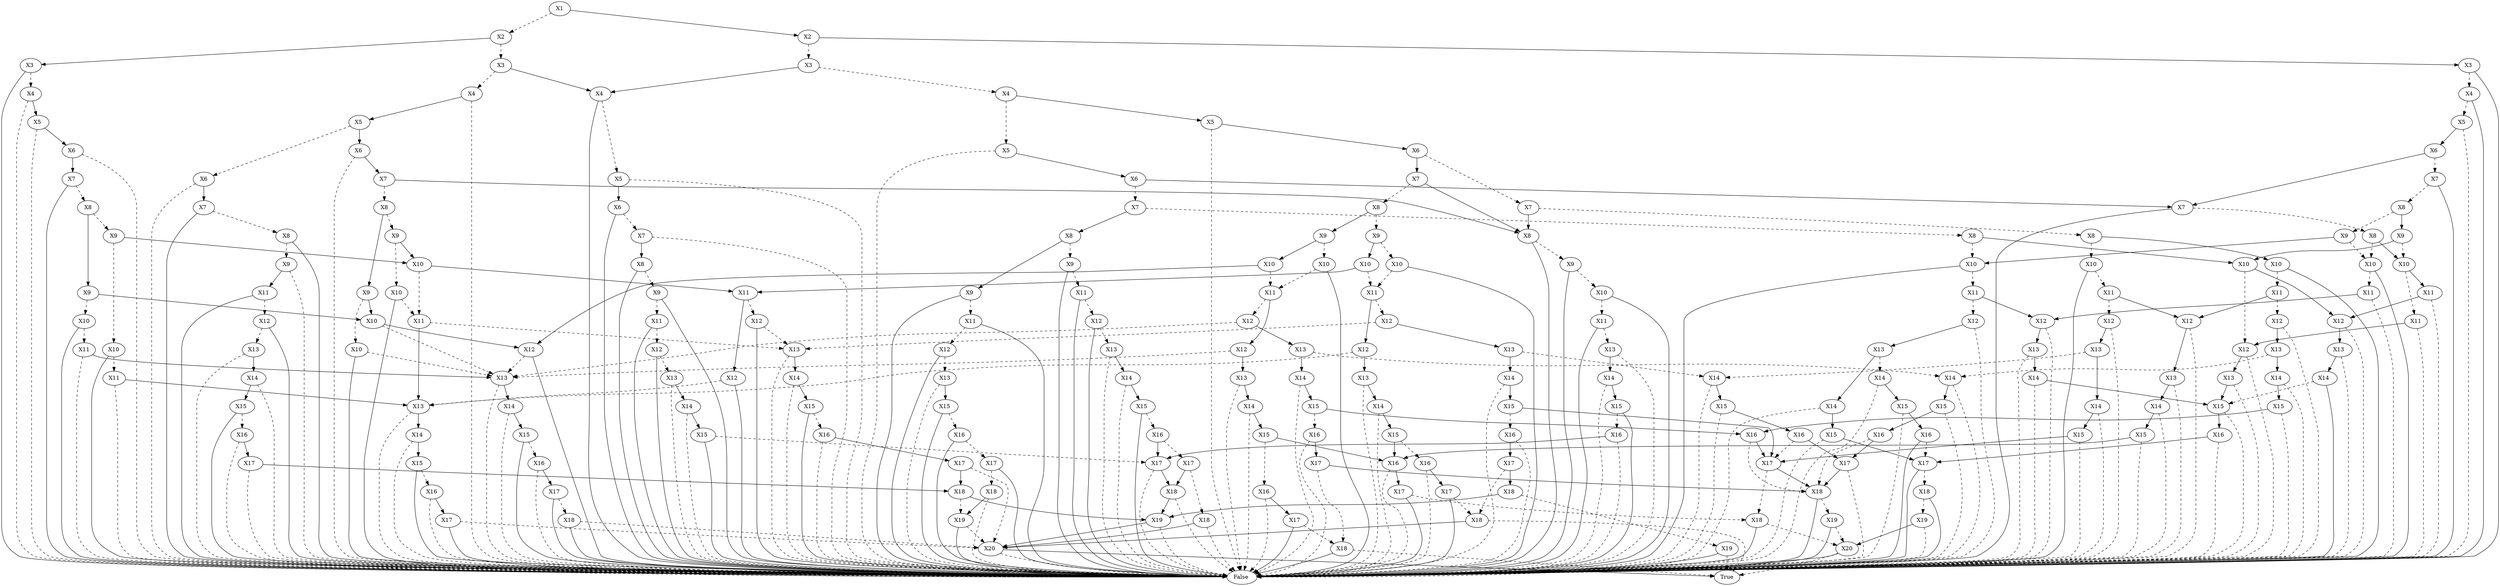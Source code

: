 digraph{139779464104544[label=X1]139779636576064[label="X2"]
139779464104544 -> 139779636576064[style=dashed label="" fontcolor = gray]
139779480999136[label="X3"]
139779636576064 -> 139779480999136[style=dashed label="" fontcolor = gray]
139779481006192[label="X4"]
139779480999136 -> 139779481006192[style=dashed label="" fontcolor = gray]
139779188255728[label="False"]
139779481006192 -> 139779188255728[style=dashed label="" fontcolor = gray]
139779486195936[label="X5 "]
139779481006192 -> 139779486195936 [label="" fontcolor = gray]
139779187907488[label="X6"]
139779486195936 -> 139779187907488[style=dashed label="" fontcolor = gray]
139779188255728[label="False"]
139779187907488 -> 139779188255728[style=dashed label="" fontcolor = gray]
139779187904512[label="X7 "]
139779187907488 -> 139779187904512 [label="" fontcolor = gray]
139779187905040[label="X8"]
139779187904512 -> 139779187905040[style=dashed label="" fontcolor = gray]
139779187914544[label="X9"]
139779187905040 -> 139779187914544[style=dashed label="" fontcolor = gray]
139779188255728[label="False"]
139779187914544 -> 139779188255728[style=dashed label="" fontcolor = gray]
139779187916416[label="X11 "]
139779187914544 -> 139779187916416 [label="" fontcolor = gray]
139779187904800[label="X12"]
139779187916416 -> 139779187904800[style=dashed label="" fontcolor = gray]
139779187914592[label="X13"]
139779187904800 -> 139779187914592[style=dashed label="" fontcolor = gray]
139779188255728[label="False"]
139779187914592 -> 139779188255728[style=dashed label="" fontcolor = gray]
139779187915840[label="X14 "]
139779187914592 -> 139779187915840 [label="" fontcolor = gray]
139779188255728[label="False"]
139779187915840 -> 139779188255728[style=dashed label="" fontcolor = gray]
139779187915792[label="X15 "]
139779187915840 -> 139779187915792 [label="" fontcolor = gray]
139779187915648[label="X16"]
139779187915792 -> 139779187915648[style=dashed label="" fontcolor = gray]
139779188255728[label="False"]
139779187915648 -> 139779188255728[style=dashed label="" fontcolor = gray]
139779187913872[label="X17 "]
139779187915648 -> 139779187913872 [label="" fontcolor = gray]
139779188255728[label="False"]
139779187913872 -> 139779188255728[style=dashed label="" fontcolor = gray]
139779187915552[label="X18 "]
139779187913872 -> 139779187915552 [label="" fontcolor = gray]
139779187914448[label="X19"]
139779187915552 -> 139779187914448[style=dashed label="" fontcolor = gray]
139779187903120[label="X20"]
139779187914448 -> 139779187903120[style=dashed label="" fontcolor = gray]
139779188255728[label="False"]
139779187903120 -> 139779188255728[style=dashed label="" fontcolor = gray]
139779188252032[label="True "]
139779187903120 -> 139779188252032 [label="" fontcolor = gray]
139779188255728[label="False "]
139779187914448 -> 139779188255728 [label="" fontcolor = gray]
139779187916224[label="X19 "]
139779187915552 -> 139779187916224 [label="" fontcolor = gray]
139779188255728[label="False"]
139779187916224 -> 139779188255728[style=dashed label="" fontcolor = gray]
139779187903120[label="X20 "]
139779187916224 -> 139779187903120 [label="" fontcolor = gray]
139779188255728[label="False "]
139779187915792 -> 139779188255728 [label="" fontcolor = gray]
139779188255728[label="False "]
139779187904800 -> 139779188255728 [label="" fontcolor = gray]
139779188255728[label="False "]
139779187916416 -> 139779188255728 [label="" fontcolor = gray]
139779188255728[label="False "]
139779187905040 -> 139779188255728 [label="" fontcolor = gray]
139779188255728[label="False "]
139779187904512 -> 139779188255728 [label="" fontcolor = gray]
139779187915168[label="X6 "]
139779486195936 -> 139779187915168 [label="" fontcolor = gray]
139779188255728[label="False"]
139779187915168 -> 139779188255728[style=dashed label="" fontcolor = gray]
139779187904272[label="X7 "]
139779187915168 -> 139779187904272 [label="" fontcolor = gray]
139779187913104[label="X8"]
139779187904272 -> 139779187913104[style=dashed label="" fontcolor = gray]
139779187904032[label="X9"]
139779187913104 -> 139779187904032[style=dashed label="" fontcolor = gray]
139779187906480[label="X10"]
139779187904032 -> 139779187906480[style=dashed label="" fontcolor = gray]
139779187909408[label="X11"]
139779187906480 -> 139779187909408[style=dashed label="" fontcolor = gray]
139779187914640[label="X13"]
139779187909408 -> 139779187914640[style=dashed label="" fontcolor = gray]
139779188255728[label="False"]
139779187914640 -> 139779188255728[style=dashed label="" fontcolor = gray]
139779187903024[label="X14 "]
139779187914640 -> 139779187903024 [label="" fontcolor = gray]
139779188255728[label="False"]
139779187903024 -> 139779188255728[style=dashed label="" fontcolor = gray]
139779187911472[label="X15 "]
139779187903024 -> 139779187911472 [label="" fontcolor = gray]
139779187915696[label="X16"]
139779187911472 -> 139779187915696[style=dashed label="" fontcolor = gray]
139779188255728[label="False"]
139779187915696 -> 139779188255728[style=dashed label="" fontcolor = gray]
139779187901248[label="X17 "]
139779187915696 -> 139779187901248 [label="" fontcolor = gray]
139779187903120[label="X20"]
139779187901248 -> 139779187903120[style=dashed label="" fontcolor = gray]
139779187915552[label="X18 "]
139779187901248 -> 139779187915552 [label="" fontcolor = gray]
139779188255728[label="False "]
139779187911472 -> 139779188255728 [label="" fontcolor = gray]
139779187914064[label="X13 "]
139779187909408 -> 139779187914064 [label="" fontcolor = gray]
139779188255728[label="False"]
139779187914064 -> 139779188255728[style=dashed label="" fontcolor = gray]
139779187907440[label="X14 "]
139779187914064 -> 139779187907440 [label="" fontcolor = gray]
139779188255728[label="False"]
139779187907440 -> 139779188255728[style=dashed label="" fontcolor = gray]
139779187915216[label="X15 "]
139779187907440 -> 139779187915216 [label="" fontcolor = gray]
139779187916704[label="X16"]
139779187915216 -> 139779187916704[style=dashed label="" fontcolor = gray]
139779188255728[label="False"]
139779187916704 -> 139779188255728[style=dashed label="" fontcolor = gray]
139779187915360[label="X17 "]
139779187916704 -> 139779187915360 [label="" fontcolor = gray]
139779187903120[label="X20"]
139779187915360 -> 139779187903120[style=dashed label="" fontcolor = gray]
139779188255728[label="False "]
139779187915360 -> 139779188255728 [label="" fontcolor = gray]
139779188255728[label="False "]
139779187915216 -> 139779188255728 [label="" fontcolor = gray]
139779188255728[label="False "]
139779187906480 -> 139779188255728 [label="" fontcolor = gray]
139779187915264[label="X10 "]
139779187904032 -> 139779187915264 [label="" fontcolor = gray]
139779187909408[label="X11"]
139779187915264 -> 139779187909408[style=dashed label="" fontcolor = gray]
139779187912240[label="X11 "]
139779187915264 -> 139779187912240 [label="" fontcolor = gray]
139779187910944[label="X12"]
139779187912240 -> 139779187910944[style=dashed label="" fontcolor = gray]
139779187914640[label="X13"]
139779187910944 -> 139779187914640[style=dashed label="" fontcolor = gray]
139779188255728[label="False "]
139779187910944 -> 139779188255728 [label="" fontcolor = gray]
139779187910800[label="X12 "]
139779187912240 -> 139779187910800 [label="" fontcolor = gray]
139779187914064[label="X13"]
139779187910800 -> 139779187914064[style=dashed label="" fontcolor = gray]
139779188255728[label="False "]
139779187910800 -> 139779188255728 [label="" fontcolor = gray]
139779187903984[label="X9 "]
139779187913104 -> 139779187903984 [label="" fontcolor = gray]
139779187914256[label="X10"]
139779187903984 -> 139779187914256[style=dashed label="" fontcolor = gray]
139779187911088[label="X13"]
139779187914256 -> 139779187911088[style=dashed label="" fontcolor = gray]
139779188255728[label="False"]
139779187911088 -> 139779188255728[style=dashed label="" fontcolor = gray]
139779187904704[label="X14 "]
139779187911088 -> 139779187904704 [label="" fontcolor = gray]
139779188255728[label="False"]
139779187904704 -> 139779188255728[style=dashed label="" fontcolor = gray]
139779187906864[label="X15 "]
139779187904704 -> 139779187906864 [label="" fontcolor = gray]
139779187909312[label="X16"]
139779187906864 -> 139779187909312[style=dashed label="" fontcolor = gray]
139779188255728[label="False"]
139779187909312 -> 139779188255728[style=dashed label="" fontcolor = gray]
139779187910896[label="X17 "]
139779187909312 -> 139779187910896 [label="" fontcolor = gray]
139779187911232[label="X18"]
139779187910896 -> 139779187911232[style=dashed label="" fontcolor = gray]
139779187903120[label="X20"]
139779187911232 -> 139779187903120[style=dashed label="" fontcolor = gray]
139779188255728[label="False "]
139779187911232 -> 139779188255728 [label="" fontcolor = gray]
139779188255728[label="False "]
139779187910896 -> 139779188255728 [label="" fontcolor = gray]
139779188255728[label="False "]
139779187906864 -> 139779188255728 [label="" fontcolor = gray]
139779188255728[label="False "]
139779187914256 -> 139779188255728 [label="" fontcolor = gray]
139779187913680[label="X10 "]
139779187903984 -> 139779187913680 [label="" fontcolor = gray]
139779187911088[label="X13"]
139779187913680 -> 139779187911088[style=dashed label="" fontcolor = gray]
139779187905808[label="X12 "]
139779187913680 -> 139779187905808 [label="" fontcolor = gray]
139779187911088[label="X13"]
139779187905808 -> 139779187911088[style=dashed label="" fontcolor = gray]
139779188255728[label="False "]
139779187905808 -> 139779188255728 [label="" fontcolor = gray]
139779187913776[label="X8 "]
139779187904272 -> 139779187913776 [label="" fontcolor = gray]
139779187916608[label="X9"]
139779187913776 -> 139779187916608[style=dashed label="" fontcolor = gray]
139779187903840[label="X10"]
139779187916608 -> 139779187903840[style=dashed label="" fontcolor = gray]
139779187901728[label="X11"]
139779187903840 -> 139779187901728[style=dashed label="" fontcolor = gray]
139779187911808[label="X13"]
139779187901728 -> 139779187911808[style=dashed label="" fontcolor = gray]
139779188255728[label="False"]
139779187911808 -> 139779188255728[style=dashed label="" fontcolor = gray]
139779187910128[label="X14 "]
139779187911808 -> 139779187910128 [label="" fontcolor = gray]
139779188255728[label="False"]
139779187910128 -> 139779188255728[style=dashed label="" fontcolor = gray]
139779187912528[label="X15 "]
139779187910128 -> 139779187912528 [label="" fontcolor = gray]
139779187905568[label="X16"]
139779187912528 -> 139779187905568[style=dashed label="" fontcolor = gray]
139779188255728[label="False"]
139779187905568 -> 139779188255728[style=dashed label="" fontcolor = gray]
139779187903504[label="X17 "]
139779187905568 -> 139779187903504 [label="" fontcolor = gray]
139779188255728[label="False"]
139779187903504 -> 139779188255728[style=dashed label="" fontcolor = gray]
139779187907536[label="X18 "]
139779187903504 -> 139779187907536 [label="" fontcolor = gray]
139779188255728[label="False"]
139779187907536 -> 139779188255728[style=dashed label="" fontcolor = gray]
139779187916224[label="X19 "]
139779187907536 -> 139779187916224 [label="" fontcolor = gray]
139779188255728[label="False "]
139779187912528 -> 139779188255728 [label="" fontcolor = gray]
139779188255728[label="False "]
139779187901728 -> 139779188255728 [label="" fontcolor = gray]
139779188255728[label="False "]
139779187903840 -> 139779188255728 [label="" fontcolor = gray]
139779188255728[label="False "]
139779187916608 -> 139779188255728 [label="" fontcolor = gray]
139779188255728[label="False "]
139779187913776 -> 139779188255728 [label="" fontcolor = gray]
139779486189936[label="X4 "]
139779480999136 -> 139779486189936 [label="" fontcolor = gray]
139779187906528[label="X5"]
139779486189936 -> 139779187906528[style=dashed label="" fontcolor = gray]
139779188255728[label="False"]
139779187906528 -> 139779188255728[style=dashed label="" fontcolor = gray]
139779187907104[label="X6 "]
139779187906528 -> 139779187907104 [label="" fontcolor = gray]
139779187905520[label="X7"]
139779187907104 -> 139779187905520[style=dashed label="" fontcolor = gray]
139779188255728[label="False"]
139779187905520 -> 139779188255728[style=dashed label="" fontcolor = gray]
139779187911136[label="X8 "]
139779187905520 -> 139779187911136 [label="" fontcolor = gray]
139779187907728[label="X9"]
139779187911136 -> 139779187907728[style=dashed label="" fontcolor = gray]
139779187908976[label="X11"]
139779187907728 -> 139779187908976[style=dashed label="" fontcolor = gray]
139779187907872[label="X12"]
139779187908976 -> 139779187907872[style=dashed label="" fontcolor = gray]
139779302708832[label="X13"]
139779187907872 -> 139779302708832[style=dashed label="" fontcolor = gray]
139779188255728[label="False"]
139779302708832 -> 139779188255728[style=dashed label="" fontcolor = gray]
139779214073408[label="X14 "]
139779302708832 -> 139779214073408 [label="" fontcolor = gray]
139779188255728[label="False"]
139779214073408 -> 139779188255728[style=dashed label="" fontcolor = gray]
139779188246992[label="X15 "]
139779214073408 -> 139779188246992 [label="" fontcolor = gray]
139779187903504[label="X17"]
139779188246992 -> 139779187903504[style=dashed label="" fontcolor = gray]
139779188255728[label="False "]
139779188246992 -> 139779188255728 [label="" fontcolor = gray]
139779188255728[label="False "]
139779187907872 -> 139779188255728 [label="" fontcolor = gray]
139779188255728[label="False "]
139779187908976 -> 139779188255728 [label="" fontcolor = gray]
139779188255728[label="False "]
139779187907728 -> 139779188255728 [label="" fontcolor = gray]
139779188255728[label="False "]
139779187911136 -> 139779188255728 [label="" fontcolor = gray]
139779188255728[label="False "]
139779187907104 -> 139779188255728 [label="" fontcolor = gray]
139779188255728[label="False "]
139779486189936 -> 139779188255728 [label="" fontcolor = gray]
139779636565072[label="X3 "]
139779636576064 -> 139779636565072 [label="" fontcolor = gray]
139779464107184[label="X4"]
139779636565072 -> 139779464107184[style=dashed label="" fontcolor = gray]
139779188255728[label="False"]
139779464107184 -> 139779188255728[style=dashed label="" fontcolor = gray]
139779302706384[label="X5 "]
139779464107184 -> 139779302706384 [label="" fontcolor = gray]
139779188255728[label="False"]
139779302706384 -> 139779188255728[style=dashed label="" fontcolor = gray]
139779486202992[label="X6 "]
139779302706384 -> 139779486202992 [label="" fontcolor = gray]
139779188255728[label="False"]
139779486202992 -> 139779188255728[style=dashed label="" fontcolor = gray]
139779187915456[label="X7 "]
139779486202992 -> 139779187915456 [label="" fontcolor = gray]
139779187913824[label="X8"]
139779187915456 -> 139779187913824[style=dashed label="" fontcolor = gray]
139779187901824[label="X9"]
139779187913824 -> 139779187901824[style=dashed label="" fontcolor = gray]
139779187902640[label="X10"]
139779187901824 -> 139779187902640[style=dashed label="" fontcolor = gray]
139779187908208[label="X11"]
139779187902640 -> 139779187908208[style=dashed label="" fontcolor = gray]
139779188255728[label="False"]
139779187908208 -> 139779188255728[style=dashed label="" fontcolor = gray]
139779187914064[label="X13 "]
139779187908208 -> 139779187914064 [label="" fontcolor = gray]
139779188255728[label="False "]
139779187902640 -> 139779188255728 [label="" fontcolor = gray]
139779187915264[label="X10 "]
139779187901824 -> 139779187915264 [label="" fontcolor = gray]
139779187913344[label="X9 "]
139779187913824 -> 139779187913344 [label="" fontcolor = gray]
139779187903744[label="X10"]
139779187913344 -> 139779187903744[style=dashed label="" fontcolor = gray]
139779187909600[label="X11"]
139779187903744 -> 139779187909600[style=dashed label="" fontcolor = gray]
139779188255728[label="False"]
139779187909600 -> 139779188255728[style=dashed label="" fontcolor = gray]
139779187911088[label="X13 "]
139779187909600 -> 139779187911088 [label="" fontcolor = gray]
139779188255728[label="False "]
139779187903744 -> 139779188255728 [label="" fontcolor = gray]
139779187913680[label="X10 "]
139779187913344 -> 139779187913680 [label="" fontcolor = gray]
139779188255728[label="False "]
139779187915456 -> 139779188255728 [label="" fontcolor = gray]
139779188255728[label="False "]
139779636565072 -> 139779188255728 [label="" fontcolor = gray]
139779480998176[label="X2 "]
139779464104544 -> 139779480998176 [label="" fontcolor = gray]
139779636574912[label="X3"]
139779480998176 -> 139779636574912[style=dashed label="" fontcolor = gray]
139779214072400[label="X4"]
139779636574912 -> 139779214072400[style=dashed label="" fontcolor = gray]
139779187902544[label="X5"]
139779214072400 -> 139779187902544[style=dashed label="" fontcolor = gray]
139779188255728[label="False"]
139779187902544 -> 139779188255728[style=dashed label="" fontcolor = gray]
139779187914928[label="X6 "]
139779187902544 -> 139779187914928 [label="" fontcolor = gray]
139779187906336[label="X7"]
139779187914928 -> 139779187906336[style=dashed label="" fontcolor = gray]
139779187903696[label="X8"]
139779187906336 -> 139779187903696[style=dashed label="" fontcolor = gray]
139779192714576[label="X10"]
139779187903696 -> 139779192714576[style=dashed label="" fontcolor = gray]
139779192709296[label="X11"]
139779192714576 -> 139779192709296[style=dashed label="" fontcolor = gray]
139779192710256[label="X12"]
139779192709296 -> 139779192710256[style=dashed label="" fontcolor = gray]
139779188255728[label="False"]
139779192710256 -> 139779188255728[style=dashed label="" fontcolor = gray]
139779192710592[label="X13 "]
139779192710256 -> 139779192710592 [label="" fontcolor = gray]
139779192705264[label="X14"]
139779192710592 -> 139779192705264[style=dashed label="" fontcolor = gray]
139779188255728[label="False"]
139779192705264 -> 139779188255728[style=dashed label="" fontcolor = gray]
139779192704688[label="X15 "]
139779192705264 -> 139779192704688 [label="" fontcolor = gray]
139779188255728[label="False"]
139779192704688 -> 139779188255728[style=dashed label="" fontcolor = gray]
139779192714384[label="X16 "]
139779192704688 -> 139779192714384 [label="" fontcolor = gray]
139779192715200[label="X17"]
139779192714384 -> 139779192715200[style=dashed label="" fontcolor = gray]
139779192716448[label="X18"]
139779192715200 -> 139779192716448[style=dashed label="" fontcolor = gray]
139779192714144[label="X19"]
139779192716448 -> 139779192714144[style=dashed label="" fontcolor = gray]
139779188255728[label="False"]
139779192714144 -> 139779188255728[style=dashed label="" fontcolor = gray]
139779192711504[label="X20 "]
139779192714144 -> 139779192711504 [label="" fontcolor = gray]
139779188252032[label="True"]
139779192711504 -> 139779188252032[style=dashed label="" fontcolor = gray]
139779188255728[label="False "]
139779192711504 -> 139779188255728 [label="" fontcolor = gray]
139779188255728[label="False "]
139779192716448 -> 139779188255728 [label="" fontcolor = gray]
139779188255728[label="False "]
139779192715200 -> 139779188255728 [label="" fontcolor = gray]
139779188255728[label="False "]
139779192714384 -> 139779188255728 [label="" fontcolor = gray]
139779192706128[label="X14 "]
139779192710592 -> 139779192706128 [label="" fontcolor = gray]
139779188255728[label="False"]
139779192706128 -> 139779188255728[style=dashed label="" fontcolor = gray]
139779192708336[label="X15 "]
139779192706128 -> 139779192708336 [label="" fontcolor = gray]
139779188255728[label="False"]
139779192708336 -> 139779188255728[style=dashed label="" fontcolor = gray]
139779192715200[label="X17 "]
139779192708336 -> 139779192715200 [label="" fontcolor = gray]
139779192715296[label="X12 "]
139779192709296 -> 139779192715296 [label="" fontcolor = gray]
139779188255728[label="False"]
139779192715296 -> 139779188255728[style=dashed label="" fontcolor = gray]
139779192709632[label="X13 "]
139779192715296 -> 139779192709632 [label="" fontcolor = gray]
139779188255728[label="False"]
139779192709632 -> 139779188255728[style=dashed label="" fontcolor = gray]
139779192705168[label="X14 "]
139779192709632 -> 139779192705168 [label="" fontcolor = gray]
139779188255728[label="False"]
139779192705168 -> 139779188255728[style=dashed label="" fontcolor = gray]
139779192715008[label="X15 "]
139779192705168 -> 139779192715008 [label="" fontcolor = gray]
139779188255728[label="False"]
139779192715008 -> 139779188255728[style=dashed label="" fontcolor = gray]
139779192714432[label="X16 "]
139779192715008 -> 139779192714432 [label="" fontcolor = gray]
139779188255728[label="False"]
139779192714432 -> 139779188255728[style=dashed label="" fontcolor = gray]
139779192715200[label="X17 "]
139779192714432 -> 139779192715200 [label="" fontcolor = gray]
139779188255728[label="False "]
139779192714576 -> 139779188255728 [label="" fontcolor = gray]
139779192713952[label="X10 "]
139779187903696 -> 139779192713952 [label="" fontcolor = gray]
139779192702432[label="X12"]
139779192713952 -> 139779192702432[style=dashed label="" fontcolor = gray]
139779188255728[label="False"]
139779192702432 -> 139779188255728[style=dashed label="" fontcolor = gray]
139779192715728[label="X13 "]
139779192702432 -> 139779192715728 [label="" fontcolor = gray]
139779188255728[label="False"]
139779192715728 -> 139779188255728[style=dashed label="" fontcolor = gray]
139779192715008[label="X15 "]
139779192715728 -> 139779192715008 [label="" fontcolor = gray]
139779192710736[label="X12 "]
139779192713952 -> 139779192710736 [label="" fontcolor = gray]
139779188255728[label="False"]
139779192710736 -> 139779188255728[style=dashed label="" fontcolor = gray]
139779192712800[label="X13 "]
139779192710736 -> 139779192712800 [label="" fontcolor = gray]
139779188255728[label="False"]
139779192712800 -> 139779188255728[style=dashed label="" fontcolor = gray]
139779192705888[label="X14 "]
139779192712800 -> 139779192705888 [label="" fontcolor = gray]
139779192715008[label="X15"]
139779192705888 -> 139779192715008[style=dashed label="" fontcolor = gray]
139779188255728[label="False "]
139779192705888 -> 139779188255728 [label="" fontcolor = gray]
139779187916464[label="X8 "]
139779187906336 -> 139779187916464 [label="" fontcolor = gray]
139779192710496[label="X9"]
139779187916464 -> 139779192710496[style=dashed label="" fontcolor = gray]
139779192704064[label="X11"]
139779192710496 -> 139779192704064[style=dashed label="" fontcolor = gray]
139779192715968[label="X12"]
139779192704064 -> 139779192715968[style=dashed label="" fontcolor = gray]
139779192710160[label="X13"]
139779192715968 -> 139779192710160[style=dashed label="" fontcolor = gray]
139779188255728[label="False"]
139779192710160 -> 139779188255728[style=dashed label="" fontcolor = gray]
139779192712368[label="X14 "]
139779192710160 -> 139779192712368 [label="" fontcolor = gray]
139779188255728[label="False"]
139779192712368 -> 139779188255728[style=dashed label="" fontcolor = gray]
139779192702336[label="X15 "]
139779192712368 -> 139779192702336 [label="" fontcolor = gray]
139779192710640[label="X16"]
139779192702336 -> 139779192710640[style=dashed label="" fontcolor = gray]
139779192716112[label="X17"]
139779192710640 -> 139779192716112[style=dashed label="" fontcolor = gray]
139779192711456[label="X18"]
139779192716112 -> 139779192711456[style=dashed label="" fontcolor = gray]
139779188255728[label="False"]
139779192711456 -> 139779188255728[style=dashed label="" fontcolor = gray]
139779187903120[label="X20 "]
139779192711456 -> 139779187903120 [label="" fontcolor = gray]
139779187907536[label="X18 "]
139779192716112 -> 139779187907536 [label="" fontcolor = gray]
139779187903504[label="X17 "]
139779192710640 -> 139779187903504 [label="" fontcolor = gray]
139779188255728[label="False "]
139779192702336 -> 139779188255728 [label="" fontcolor = gray]
139779188255728[label="False "]
139779192715968 -> 139779188255728 [label="" fontcolor = gray]
139779188255728[label="False "]
139779192704064 -> 139779188255728 [label="" fontcolor = gray]
139779188255728[label="False "]
139779192710496 -> 139779188255728 [label="" fontcolor = gray]
139779192711360[label="X9 "]
139779187916464 -> 139779192711360 [label="" fontcolor = gray]
139779192706512[label="X11"]
139779192711360 -> 139779192706512[style=dashed label="" fontcolor = gray]
139779192707616[label="X12"]
139779192706512 -> 139779192707616[style=dashed label="" fontcolor = gray]
139779192712320[label="X13"]
139779192707616 -> 139779192712320[style=dashed label="" fontcolor = gray]
139779188255728[label="False"]
139779192712320 -> 139779188255728[style=dashed label="" fontcolor = gray]
139779192711216[label="X15 "]
139779192712320 -> 139779192711216 [label="" fontcolor = gray]
139779192707088[label="X16"]
139779192711216 -> 139779192707088[style=dashed label="" fontcolor = gray]
139779192703824[label="X17"]
139779192707088 -> 139779192703824[style=dashed label="" fontcolor = gray]
139779192717264[label="X18"]
139779192703824 -> 139779192717264[style=dashed label="" fontcolor = gray]
139779188255728[label="False"]
139779192717264 -> 139779188255728[style=dashed label="" fontcolor = gray]
139779187914448[label="X19 "]
139779192717264 -> 139779187914448 [label="" fontcolor = gray]
139779188255728[label="False "]
139779192703824 -> 139779188255728 [label="" fontcolor = gray]
139779188255728[label="False "]
139779192707088 -> 139779188255728 [label="" fontcolor = gray]
139779188255728[label="False "]
139779192711216 -> 139779188255728 [label="" fontcolor = gray]
139779188255728[label="False "]
139779192707616 -> 139779188255728 [label="" fontcolor = gray]
139779188255728[label="False "]
139779192706512 -> 139779188255728 [label="" fontcolor = gray]
139779188255728[label="False "]
139779192711360 -> 139779188255728 [label="" fontcolor = gray]
139779187908928[label="X7 "]
139779187914928 -> 139779187908928 [label="" fontcolor = gray]
139779192706704[label="X8"]
139779187908928 -> 139779192706704[style=dashed label="" fontcolor = gray]
139779192704976[label="X10"]
139779192706704 -> 139779192704976[style=dashed label="" fontcolor = gray]
139779192709920[label="X11"]
139779192704976 -> 139779192709920[style=dashed label="" fontcolor = gray]
139779188255728[label="False"]
139779192709920 -> 139779188255728[style=dashed label="" fontcolor = gray]
139779192715296[label="X12 "]
139779192709920 -> 139779192715296 [label="" fontcolor = gray]
139779188255728[label="False "]
139779192704976 -> 139779188255728 [label="" fontcolor = gray]
139779192716928[label="X10 "]
139779192706704 -> 139779192716928 [label="" fontcolor = gray]
139779192707472[label="X11"]
139779192716928 -> 139779192707472[style=dashed label="" fontcolor = gray]
139779188255728[label="False"]
139779192707472 -> 139779188255728[style=dashed label="" fontcolor = gray]
139779192702432[label="X12 "]
139779192707472 -> 139779192702432 [label="" fontcolor = gray]
139779192704736[label="X11 "]
139779192716928 -> 139779192704736 [label="" fontcolor = gray]
139779188255728[label="False"]
139779192704736 -> 139779188255728[style=dashed label="" fontcolor = gray]
139779192710736[label="X12 "]
139779192704736 -> 139779192710736 [label="" fontcolor = gray]
139779188255728[label="False "]
139779187908928 -> 139779188255728 [label="" fontcolor = gray]
139779187908400[label="X5 "]
139779214072400 -> 139779187908400 [label="" fontcolor = gray]
139779188255728[label="False"]
139779187908400 -> 139779188255728[style=dashed label="" fontcolor = gray]
139779187905136[label="X6 "]
139779187908400 -> 139779187905136 [label="" fontcolor = gray]
139779187910368[label="X7"]
139779187905136 -> 139779187910368[style=dashed label="" fontcolor = gray]
139779192714096[label="X8"]
139779187910368 -> 139779192714096[style=dashed label="" fontcolor = gray]
139779192710688[label="X10"]
139779192714096 -> 139779192710688[style=dashed label="" fontcolor = gray]
139779192715632[label="X11"]
139779192710688 -> 139779192715632[style=dashed label="" fontcolor = gray]
139779192704352[label="X12"]
139779192715632 -> 139779192704352[style=dashed label="" fontcolor = gray]
139779188255728[label="False"]
139779192704352 -> 139779188255728[style=dashed label="" fontcolor = gray]
139779192710352[label="X13 "]
139779192704352 -> 139779192710352 [label="" fontcolor = gray]
139779192702000[label="X14"]
139779192710352 -> 139779192702000[style=dashed label="" fontcolor = gray]
139779188255728[label="False"]
139779192702000 -> 139779188255728[style=dashed label="" fontcolor = gray]
139779192713232[label="X15 "]
139779192702000 -> 139779192713232 [label="" fontcolor = gray]
139779188255728[label="False"]
139779192713232 -> 139779188255728[style=dashed label="" fontcolor = gray]
139779192715104[label="X16 "]
139779192713232 -> 139779192715104 [label="" fontcolor = gray]
139779192702576[label="X17"]
139779192715104 -> 139779192702576[style=dashed label="" fontcolor = gray]
139779192709488[label="X18"]
139779192702576 -> 139779192709488[style=dashed label="" fontcolor = gray]
139779192711504[label="X20"]
139779192709488 -> 139779192711504[style=dashed label="" fontcolor = gray]
139779188255728[label="False "]
139779192709488 -> 139779188255728 [label="" fontcolor = gray]
139779192707904[label="X18 "]
139779192702576 -> 139779192707904 [label="" fontcolor = gray]
139779192712992[label="X19"]
139779192707904 -> 139779192712992[style=dashed label="" fontcolor = gray]
139779192711504[label="X20"]
139779192712992 -> 139779192711504[style=dashed label="" fontcolor = gray]
139779188255728[label="False "]
139779192712992 -> 139779188255728 [label="" fontcolor = gray]
139779188255728[label="False "]
139779192707904 -> 139779188255728 [label="" fontcolor = gray]
139779192701184[label="X17 "]
139779192715104 -> 139779192701184 [label="" fontcolor = gray]
139779188255728[label="False"]
139779192701184 -> 139779188255728[style=dashed label="" fontcolor = gray]
139779192707904[label="X18 "]
139779192701184 -> 139779192707904 [label="" fontcolor = gray]
139779192715872[label="X14 "]
139779192710352 -> 139779192715872 [label="" fontcolor = gray]
139779188255728[label="False"]
139779192715872 -> 139779188255728[style=dashed label="" fontcolor = gray]
139779192711552[label="X15 "]
139779192715872 -> 139779192711552 [label="" fontcolor = gray]
139779188255728[label="False"]
139779192711552 -> 139779188255728[style=dashed label="" fontcolor = gray]
139779192702576[label="X17 "]
139779192711552 -> 139779192702576 [label="" fontcolor = gray]
139779192711984[label="X12 "]
139779192715632 -> 139779192711984 [label="" fontcolor = gray]
139779188255728[label="False"]
139779192711984 -> 139779188255728[style=dashed label="" fontcolor = gray]
139779192709728[label="X13 "]
139779192711984 -> 139779192709728 [label="" fontcolor = gray]
139779188255728[label="False"]
139779192709728 -> 139779188255728[style=dashed label="" fontcolor = gray]
139779192716880[label="X14 "]
139779192709728 -> 139779192716880 [label="" fontcolor = gray]
139779188255728[label="False"]
139779192716880 -> 139779188255728[style=dashed label="" fontcolor = gray]
139779192705360[label="X15 "]
139779192716880 -> 139779192705360 [label="" fontcolor = gray]
139779188255728[label="False"]
139779192705360 -> 139779188255728[style=dashed label="" fontcolor = gray]
139779192702288[label="X16 "]
139779192705360 -> 139779192702288 [label="" fontcolor = gray]
139779188255728[label="False"]
139779192702288 -> 139779188255728[style=dashed label="" fontcolor = gray]
139779192702720[label="X17 "]
139779192702288 -> 139779192702720 [label="" fontcolor = gray]
139779192709488[label="X18"]
139779192702720 -> 139779192709488[style=dashed label="" fontcolor = gray]
139779188255728[label="False "]
139779192702720 -> 139779188255728 [label="" fontcolor = gray]
139779188255728[label="False "]
139779192710688 -> 139779188255728 [label="" fontcolor = gray]
139779192703872[label="X10 "]
139779192714096 -> 139779192703872 [label="" fontcolor = gray]
139779192704208[label="X11"]
139779192703872 -> 139779192704208[style=dashed label="" fontcolor = gray]
139779192714336[label="X12"]
139779192704208 -> 139779192714336[style=dashed label="" fontcolor = gray]
139779188255728[label="False"]
139779192714336 -> 139779188255728[style=dashed label="" fontcolor = gray]
139779192702480[label="X13 "]
139779192714336 -> 139779192702480 [label="" fontcolor = gray]
139779192707184[label="X14"]
139779192702480 -> 139779192707184[style=dashed label="" fontcolor = gray]
139779188255728[label="False"]
139779192707184 -> 139779188255728[style=dashed label="" fontcolor = gray]
139779192704016[label="X15 "]
139779192707184 -> 139779192704016 [label="" fontcolor = gray]
139779188255728[label="False"]
139779192704016 -> 139779188255728[style=dashed label="" fontcolor = gray]
139779192704448[label="X16 "]
139779192704016 -> 139779192704448 [label="" fontcolor = gray]
139779192707904[label="X18"]
139779192704448 -> 139779192707904[style=dashed label="" fontcolor = gray]
139779192701184[label="X17 "]
139779192704448 -> 139779192701184 [label="" fontcolor = gray]
139779192712416[label="X14 "]
139779192702480 -> 139779192712416 [label="" fontcolor = gray]
139779188255728[label="False"]
139779192712416 -> 139779188255728[style=dashed label="" fontcolor = gray]
139779192710448[label="X15 "]
139779192712416 -> 139779192710448 [label="" fontcolor = gray]
139779188255728[label="False"]
139779192710448 -> 139779188255728[style=dashed label="" fontcolor = gray]
139779192708432[label="X16 "]
139779192710448 -> 139779192708432 [label="" fontcolor = gray]
139779192707904[label="X18"]
139779192708432 -> 139779192707904[style=dashed label="" fontcolor = gray]
139779192702576[label="X17 "]
139779192708432 -> 139779192702576 [label="" fontcolor = gray]
139779192711984[label="X12 "]
139779192704208 -> 139779192711984 [label="" fontcolor = gray]
139779188255728[label="False "]
139779192703872 -> 139779188255728 [label="" fontcolor = gray]
139779187913776[label="X8 "]
139779187910368 -> 139779187913776 [label="" fontcolor = gray]
139779187912192[label="X7 "]
139779187905136 -> 139779187912192 [label="" fontcolor = gray]
139779187901056[label="X8"]
139779187912192 -> 139779187901056[style=dashed label="" fontcolor = gray]
139779187902592[label="X9"]
139779187901056 -> 139779187902592[style=dashed label="" fontcolor = gray]
139779187909792[label="X10"]
139779187902592 -> 139779187909792[style=dashed label="" fontcolor = gray]
139779187904368[label="X11"]
139779187909792 -> 139779187904368[style=dashed label="" fontcolor = gray]
139779187910272[label="X12"]
139779187904368 -> 139779187910272[style=dashed label="" fontcolor = gray]
139779187914640[label="X13"]
139779187910272 -> 139779187914640[style=dashed label="" fontcolor = gray]
139779187900672[label="X13 "]
139779187910272 -> 139779187900672 [label="" fontcolor = gray]
139779192702000[label="X14"]
139779187900672 -> 139779192702000[style=dashed label="" fontcolor = gray]
139779187911424[label="X14 "]
139779187900672 -> 139779187911424 [label="" fontcolor = gray]
139779188255728[label="False"]
139779187911424 -> 139779188255728[style=dashed label="" fontcolor = gray]
139779187915744[label="X15 "]
139779187911424 -> 139779187915744 [label="" fontcolor = gray]
139779187906000[label="X16"]
139779187915744 -> 139779187906000[style=dashed label="" fontcolor = gray]
139779188255728[label="False"]
139779187906000 -> 139779188255728[style=dashed label="" fontcolor = gray]
139779187906768[label="X17 "]
139779187906000 -> 139779187906768 [label="" fontcolor = gray]
139779187902256[label="X18"]
139779187906768 -> 139779187902256[style=dashed label="" fontcolor = gray]
139779188252032[label="True"]
139779187902256 -> 139779188252032[style=dashed label="" fontcolor = gray]
139779187903120[label="X20 "]
139779187902256 -> 139779187903120 [label="" fontcolor = gray]
139779187908016[label="X18 "]
139779187906768 -> 139779187908016 [label="" fontcolor = gray]
139779486196896[label="X19"]
139779187908016 -> 139779486196896[style=dashed label="" fontcolor = gray]
139779188252032[label="True"]
139779486196896 -> 139779188252032[style=dashed label="" fontcolor = gray]
139779188255728[label="False "]
139779486196896 -> 139779188255728 [label="" fontcolor = gray]
139779187916224[label="X19 "]
139779187908016 -> 139779187916224 [label="" fontcolor = gray]
139779192702576[label="X17 "]
139779187915744 -> 139779192702576 [label="" fontcolor = gray]
139779187911904[label="X12 "]
139779187904368 -> 139779187911904 [label="" fontcolor = gray]
139779187914064[label="X13"]
139779187911904 -> 139779187914064[style=dashed label="" fontcolor = gray]
139779187912048[label="X13 "]
139779187911904 -> 139779187912048 [label="" fontcolor = gray]
139779188255728[label="False"]
139779187912048 -> 139779188255728[style=dashed label="" fontcolor = gray]
139779187905088[label="X14 "]
139779187912048 -> 139779187905088 [label="" fontcolor = gray]
139779188255728[label="False"]
139779187905088 -> 139779188255728[style=dashed label="" fontcolor = gray]
139779187906816[label="X15 "]
139779187905088 -> 139779187906816 [label="" fontcolor = gray]
139779486200304[label="X16"]
139779187906816 -> 139779486200304[style=dashed label="" fontcolor = gray]
139779188255728[label="False"]
139779486200304 -> 139779188255728[style=dashed label="" fontcolor = gray]
139779486192432[label="X17 "]
139779486200304 -> 139779486192432 [label="" fontcolor = gray]
139779187902256[label="X18"]
139779486192432 -> 139779187902256[style=dashed label="" fontcolor = gray]
139779188255728[label="False "]
139779486192432 -> 139779188255728 [label="" fontcolor = gray]
139779192702288[label="X16 "]
139779187906816 -> 139779192702288 [label="" fontcolor = gray]
139779188255728[label="False "]
139779187909792 -> 139779188255728 [label="" fontcolor = gray]
139779187913008[label="X10 "]
139779187902592 -> 139779187913008 [label="" fontcolor = gray]
139779187904368[label="X11"]
139779187913008 -> 139779187904368[style=dashed label="" fontcolor = gray]
139779187912240[label="X11 "]
139779187913008 -> 139779187912240 [label="" fontcolor = gray]
139779187905184[label="X9 "]
139779187901056 -> 139779187905184 [label="" fontcolor = gray]
139779187906288[label="X10"]
139779187905184 -> 139779187906288[style=dashed label="" fontcolor = gray]
139779187909552[label="X11"]
139779187906288 -> 139779187909552[style=dashed label="" fontcolor = gray]
139779486197712[label="X12"]
139779187909552 -> 139779486197712[style=dashed label="" fontcolor = gray]
139779187911088[label="X13"]
139779486197712 -> 139779187911088[style=dashed label="" fontcolor = gray]
139779486200112[label="X13 "]
139779486197712 -> 139779486200112 [label="" fontcolor = gray]
139779192707184[label="X14"]
139779486200112 -> 139779192707184[style=dashed label="" fontcolor = gray]
139779486203712[label="X14 "]
139779486200112 -> 139779486203712 [label="" fontcolor = gray]
139779188255728[label="False"]
139779486203712 -> 139779188255728[style=dashed label="" fontcolor = gray]
139779486195408[label="X15 "]
139779486203712 -> 139779486195408 [label="" fontcolor = gray]
139779486193488[label="X16"]
139779486195408 -> 139779486193488[style=dashed label="" fontcolor = gray]
139779188255728[label="False"]
139779486193488 -> 139779188255728[style=dashed label="" fontcolor = gray]
139779486203136[label="X17 "]
139779486193488 -> 139779486203136 [label="" fontcolor = gray]
139779486200208[label="X18"]
139779486203136 -> 139779486200208[style=dashed label="" fontcolor = gray]
139779188252032[label="True"]
139779486200208 -> 139779188252032[style=dashed label="" fontcolor = gray]
139779188255728[label="False "]
139779486200208 -> 139779188255728 [label="" fontcolor = gray]
139779192707904[label="X18 "]
139779486203136 -> 139779192707904 [label="" fontcolor = gray]
139779192708432[label="X16 "]
139779486195408 -> 139779192708432 [label="" fontcolor = gray]
139779486188880[label="X12 "]
139779187909552 -> 139779486188880 [label="" fontcolor = gray]
139779187911088[label="X13"]
139779486188880 -> 139779187911088[style=dashed label="" fontcolor = gray]
139779486203088[label="X13 "]
139779486188880 -> 139779486203088 [label="" fontcolor = gray]
139779188255728[label="False"]
139779486203088 -> 139779188255728[style=dashed label="" fontcolor = gray]
139779486201312[label="X14 "]
139779486203088 -> 139779486201312 [label="" fontcolor = gray]
139779188255728[label="False"]
139779486201312 -> 139779188255728[style=dashed label="" fontcolor = gray]
139779486188016[label="X15 "]
139779486201312 -> 139779486188016 [label="" fontcolor = gray]
139779486190752[label="X16"]
139779486188016 -> 139779486190752[style=dashed label="" fontcolor = gray]
139779188255728[label="False"]
139779486190752 -> 139779188255728[style=dashed label="" fontcolor = gray]
139779486193632[label="X17 "]
139779486190752 -> 139779486193632 [label="" fontcolor = gray]
139779486200208[label="X18"]
139779486193632 -> 139779486200208[style=dashed label="" fontcolor = gray]
139779188255728[label="False "]
139779486193632 -> 139779188255728 [label="" fontcolor = gray]
139779192702288[label="X16 "]
139779486188016 -> 139779192702288 [label="" fontcolor = gray]
139779188255728[label="False "]
139779187906288 -> 139779188255728 [label="" fontcolor = gray]
139779187901440[label="X10 "]
139779187905184 -> 139779187901440 [label="" fontcolor = gray]
139779187909552[label="X11"]
139779187901440 -> 139779187909552[style=dashed label="" fontcolor = gray]
139779187905808[label="X12 "]
139779187901440 -> 139779187905808 [label="" fontcolor = gray]
139779187913776[label="X8 "]
139779187912192 -> 139779187913776 [label="" fontcolor = gray]
139779486189936[label="X4 "]
139779636574912 -> 139779486189936 [label="" fontcolor = gray]
139779187908160[label="X3 "]
139779480998176 -> 139779187908160 [label="" fontcolor = gray]
139779187902832[label="X4"]
139779187908160 -> 139779187902832[style=dashed label="" fontcolor = gray]
139779187900528[label="X5"]
139779187902832 -> 139779187900528[style=dashed label="" fontcolor = gray]
139779188255728[label="False"]
139779187900528 -> 139779188255728[style=dashed label="" fontcolor = gray]
139779486197520[label="X6 "]
139779187900528 -> 139779486197520 [label="" fontcolor = gray]
139779486199728[label="X7"]
139779486197520 -> 139779486199728[style=dashed label="" fontcolor = gray]
139779486199344[label="X8"]
139779486199728 -> 139779486199344[style=dashed label="" fontcolor = gray]
139779486193104[label="X9"]
139779486199344 -> 139779486193104[style=dashed label="" fontcolor = gray]
139779192704976[label="X10"]
139779486193104 -> 139779192704976[style=dashed label="" fontcolor = gray]
139779192714576[label="X10 "]
139779486193104 -> 139779192714576 [label="" fontcolor = gray]
139779486202752[label="X9 "]
139779486199344 -> 139779486202752 [label="" fontcolor = gray]
139779192716928[label="X10"]
139779486202752 -> 139779192716928[style=dashed label="" fontcolor = gray]
139779192713952[label="X10 "]
139779486202752 -> 139779192713952 [label="" fontcolor = gray]
139779188255728[label="False "]
139779486199728 -> 139779188255728 [label="" fontcolor = gray]
139779187908928[label="X7 "]
139779486197520 -> 139779187908928 [label="" fontcolor = gray]
139779188255728[label="False "]
139779187902832 -> 139779188255728 [label="" fontcolor = gray]
139779188255728[label="False "]
139779187908160 -> 139779188255728 [label="" fontcolor = gray]
}